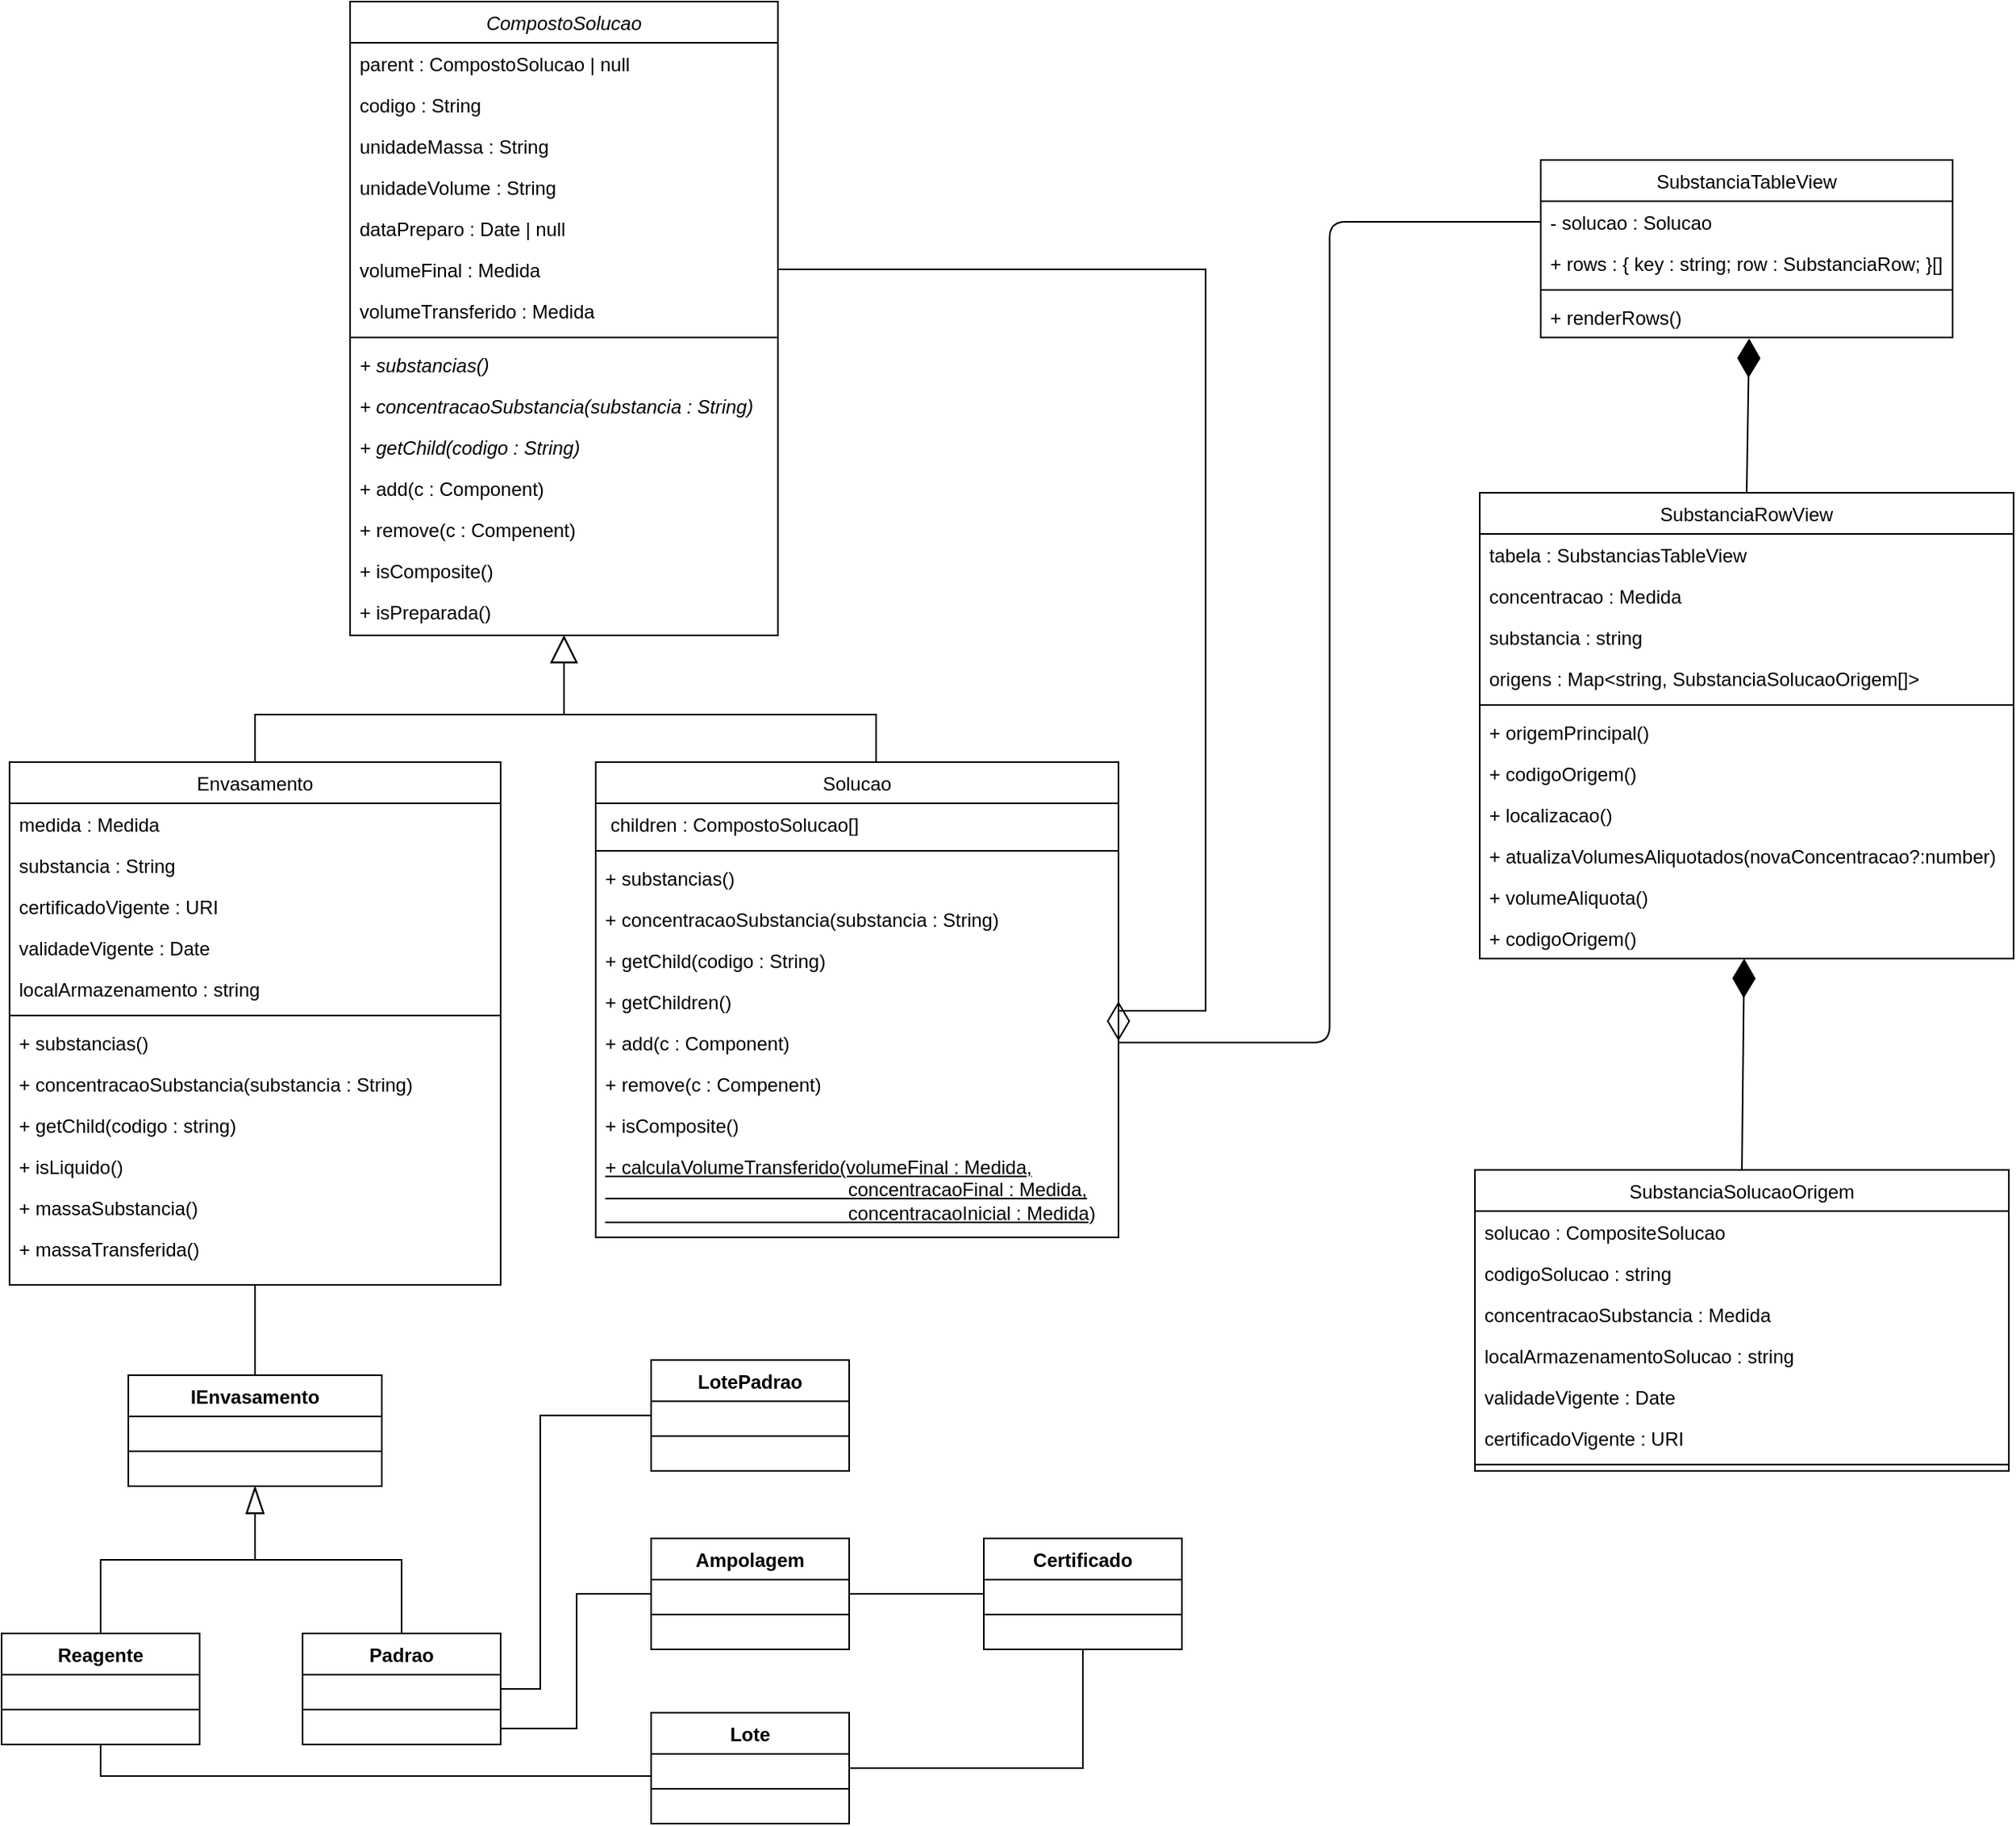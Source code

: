 <mxfile version="13.8.1" type="github">
  <diagram id="C5RBs43oDa-KdzZeNtuy" name="Page-1">
    <mxGraphModel dx="1695" dy="488" grid="1" gridSize="10" guides="1" tooltips="1" connect="1" arrows="1" fold="1" page="1" pageScale="1" pageWidth="827" pageHeight="1169" math="0" shadow="0">
      <root>
        <mxCell id="WIyWlLk6GJQsqaUBKTNV-0" />
        <mxCell id="WIyWlLk6GJQsqaUBKTNV-1" parent="WIyWlLk6GJQsqaUBKTNV-0" />
        <mxCell id="zkfFHV4jXpPFQw0GAbJ--12" value="" style="endArrow=block;endSize=15;endFill=0;shadow=0;strokeWidth=1;rounded=0;elbow=vertical;exitX=0.5;exitY=0;exitDx=0;exitDy=0;edgeStyle=orthogonalEdgeStyle;" parent="WIyWlLk6GJQsqaUBKTNV-1" source="zkfFHV4jXpPFQw0GAbJ--6" target="zkfFHV4jXpPFQw0GAbJ--0" edge="1">
          <mxGeometry width="160" relative="1" as="geometry">
            <mxPoint x="200" y="203" as="sourcePoint" />
            <mxPoint x="200" y="203" as="targetPoint" />
            <Array as="points">
              <mxPoint x="-228" y="490" />
              <mxPoint x="-228" y="460" />
              <mxPoint x="-425" y="460" />
            </Array>
          </mxGeometry>
        </mxCell>
        <mxCell id="zkfFHV4jXpPFQw0GAbJ--16" value="" style="endArrow=block;endSize=15;endFill=0;shadow=0;strokeWidth=1;rounded=0;edgeStyle=elbowEdgeStyle;elbow=vertical;entryX=0.5;entryY=1;entryDx=0;entryDy=0;exitX=0.5;exitY=0;exitDx=0;exitDy=0;" parent="WIyWlLk6GJQsqaUBKTNV-1" source="zkfFHV4jXpPFQw0GAbJ--13" target="zkfFHV4jXpPFQw0GAbJ--0" edge="1">
          <mxGeometry width="160" relative="1" as="geometry">
            <mxPoint x="210" y="373" as="sourcePoint" />
            <mxPoint x="310" y="271" as="targetPoint" />
            <Array as="points">
              <mxPoint x="-460" y="460" />
              <mxPoint x="-560" y="570" />
              <mxPoint x="-510" y="450" />
              <mxPoint x="-170" y="60" />
              <mxPoint x="-175" y="100" />
              <mxPoint x="-250" y="70" />
              <mxPoint x="-400" y="100" />
              <mxPoint x="-380" y="390" />
              <mxPoint x="-370" y="210" />
            </Array>
          </mxGeometry>
        </mxCell>
        <mxCell id="dKVEGYBqZScB1-h0YNm1-30" value="1" style="endArrow=none;html=1;endSize=12;startArrow=diamondThin;startSize=22;startFill=0;align=left;verticalAlign=bottom;entryX=1;entryY=0.5;entryDx=0;entryDy=0;exitX=1;exitY=0.5;exitDx=0;exitDy=0;noLabel=1;fontColor=none;endFill=0;edgeStyle=orthogonalEdgeStyle;rounded=0;" parent="WIyWlLk6GJQsqaUBKTNV-1" source="dKVEGYBqZScB1-h0YNm1-20" target="dKVEGYBqZScB1-h0YNm1-2" edge="1">
          <mxGeometry x="-1" y="3" relative="1" as="geometry">
            <mxPoint x="-380" y="600" as="sourcePoint" />
            <mxPoint x="-400" y="400" as="targetPoint" />
            <Array as="points">
              <mxPoint x="-20" y="647" />
              <mxPoint x="-20" y="179" />
            </Array>
          </mxGeometry>
        </mxCell>
        <mxCell id="zkfFHV4jXpPFQw0GAbJ--0" value="CompostoSolucao" style="swimlane;fontStyle=2;align=center;verticalAlign=top;childLayout=stackLayout;horizontal=1;startSize=26;horizontalStack=0;resizeParent=1;resizeLast=0;collapsible=1;marginBottom=0;rounded=0;shadow=0;strokeWidth=1;" parent="WIyWlLk6GJQsqaUBKTNV-1" vertex="1">
          <mxGeometry x="-560" y="10" width="270" height="400" as="geometry">
            <mxRectangle x="230" y="140" width="160" height="26" as="alternateBounds" />
          </mxGeometry>
        </mxCell>
        <mxCell id="zkfFHV4jXpPFQw0GAbJ--1" value="parent : CompostoSolucao | null" style="text;align=left;verticalAlign=top;spacingLeft=4;spacingRight=4;overflow=hidden;rotatable=0;points=[[0,0.5],[1,0.5]];portConstraint=eastwest;" parent="zkfFHV4jXpPFQw0GAbJ--0" vertex="1">
          <mxGeometry y="26" width="270" height="26" as="geometry" />
        </mxCell>
        <mxCell id="zkfFHV4jXpPFQw0GAbJ--2" value="codigo : String" style="text;align=left;verticalAlign=top;spacingLeft=4;spacingRight=4;overflow=hidden;rotatable=0;points=[[0,0.5],[1,0.5]];portConstraint=eastwest;rounded=0;shadow=0;html=0;" parent="zkfFHV4jXpPFQw0GAbJ--0" vertex="1">
          <mxGeometry y="52" width="270" height="26" as="geometry" />
        </mxCell>
        <mxCell id="zkfFHV4jXpPFQw0GAbJ--3" value="unidadeMassa : String" style="text;align=left;verticalAlign=top;spacingLeft=4;spacingRight=4;overflow=hidden;rotatable=0;points=[[0,0.5],[1,0.5]];portConstraint=eastwest;rounded=0;shadow=0;html=0;" parent="zkfFHV4jXpPFQw0GAbJ--0" vertex="1">
          <mxGeometry y="78" width="270" height="26" as="geometry" />
        </mxCell>
        <mxCell id="dKVEGYBqZScB1-h0YNm1-0" value="unidadeVolume : String" style="text;align=left;verticalAlign=top;spacingLeft=4;spacingRight=4;overflow=hidden;rotatable=0;points=[[0,0.5],[1,0.5]];portConstraint=eastwest;rounded=0;shadow=0;html=0;" parent="zkfFHV4jXpPFQw0GAbJ--0" vertex="1">
          <mxGeometry y="104" width="270" height="26" as="geometry" />
        </mxCell>
        <mxCell id="dKVEGYBqZScB1-h0YNm1-1" value="dataPreparo : Date | null" style="text;align=left;verticalAlign=top;spacingLeft=4;spacingRight=4;overflow=hidden;rotatable=0;points=[[0,0.5],[1,0.5]];portConstraint=eastwest;rounded=0;shadow=0;html=0;" parent="zkfFHV4jXpPFQw0GAbJ--0" vertex="1">
          <mxGeometry y="130" width="270" height="26" as="geometry" />
        </mxCell>
        <mxCell id="dKVEGYBqZScB1-h0YNm1-2" value="volumeFinal : Medida&#xa;" style="text;align=left;verticalAlign=top;spacingLeft=4;spacingRight=4;overflow=hidden;rotatable=0;points=[[0,0.5],[1,0.5]];portConstraint=eastwest;rounded=0;shadow=0;html=0;" parent="zkfFHV4jXpPFQw0GAbJ--0" vertex="1">
          <mxGeometry y="156" width="270" height="26" as="geometry" />
        </mxCell>
        <mxCell id="dKVEGYBqZScB1-h0YNm1-3" value="volumeTransferido : Medida" style="text;align=left;verticalAlign=top;spacingLeft=4;spacingRight=4;overflow=hidden;rotatable=0;points=[[0,0.5],[1,0.5]];portConstraint=eastwest;rounded=0;shadow=0;html=0;" parent="zkfFHV4jXpPFQw0GAbJ--0" vertex="1">
          <mxGeometry y="182" width="270" height="26" as="geometry" />
        </mxCell>
        <mxCell id="zkfFHV4jXpPFQw0GAbJ--4" value="" style="line;html=1;strokeWidth=1;align=left;verticalAlign=middle;spacingTop=-1;spacingLeft=3;spacingRight=3;rotatable=0;labelPosition=right;points=[];portConstraint=eastwest;" parent="zkfFHV4jXpPFQw0GAbJ--0" vertex="1">
          <mxGeometry y="208" width="270" height="8" as="geometry" />
        </mxCell>
        <mxCell id="dKVEGYBqZScB1-h0YNm1-5" value="+ substancias()" style="text;align=left;verticalAlign=top;spacingLeft=4;spacingRight=4;overflow=hidden;rotatable=0;points=[[0,0.5],[1,0.5]];portConstraint=eastwest;rounded=0;shadow=0;html=0;fontStyle=2" parent="zkfFHV4jXpPFQw0GAbJ--0" vertex="1">
          <mxGeometry y="216" width="270" height="26" as="geometry" />
        </mxCell>
        <mxCell id="dKVEGYBqZScB1-h0YNm1-6" value="+ concentracaoSubstancia(substancia : String)&#xa;" style="text;align=left;verticalAlign=top;spacingLeft=4;spacingRight=4;overflow=hidden;rotatable=0;points=[[0,0.5],[1,0.5]];portConstraint=eastwest;rounded=0;shadow=0;html=0;fontStyle=2" parent="zkfFHV4jXpPFQw0GAbJ--0" vertex="1">
          <mxGeometry y="242" width="270" height="26" as="geometry" />
        </mxCell>
        <mxCell id="dKVEGYBqZScB1-h0YNm1-7" value="+ getChild(codigo : String)&#xa;" style="text;align=left;verticalAlign=top;spacingLeft=4;spacingRight=4;overflow=hidden;rotatable=0;points=[[0,0.5],[1,0.5]];portConstraint=eastwest;rounded=0;shadow=0;html=0;fontStyle=2" parent="zkfFHV4jXpPFQw0GAbJ--0" vertex="1">
          <mxGeometry y="268" width="270" height="26" as="geometry" />
        </mxCell>
        <mxCell id="dKVEGYBqZScB1-h0YNm1-8" value="+ add(c : Component)&#xa;" style="text;align=left;verticalAlign=top;spacingLeft=4;spacingRight=4;overflow=hidden;rotatable=0;points=[[0,0.5],[1,0.5]];portConstraint=eastwest;rounded=0;shadow=0;html=0;" parent="zkfFHV4jXpPFQw0GAbJ--0" vertex="1">
          <mxGeometry y="294" width="270" height="26" as="geometry" />
        </mxCell>
        <mxCell id="dKVEGYBqZScB1-h0YNm1-9" value="+ remove(c : Compenent)" style="text;align=left;verticalAlign=top;spacingLeft=4;spacingRight=4;overflow=hidden;rotatable=0;points=[[0,0.5],[1,0.5]];portConstraint=eastwest;rounded=0;shadow=0;html=0;" parent="zkfFHV4jXpPFQw0GAbJ--0" vertex="1">
          <mxGeometry y="320" width="270" height="26" as="geometry" />
        </mxCell>
        <mxCell id="dKVEGYBqZScB1-h0YNm1-10" value="+ isComposite()" style="text;align=left;verticalAlign=top;spacingLeft=4;spacingRight=4;overflow=hidden;rotatable=0;points=[[0,0.5],[1,0.5]];portConstraint=eastwest;rounded=0;shadow=0;html=0;" parent="zkfFHV4jXpPFQw0GAbJ--0" vertex="1">
          <mxGeometry y="346" width="270" height="26" as="geometry" />
        </mxCell>
        <mxCell id="dKVEGYBqZScB1-h0YNm1-11" value="+ isPreparada()" style="text;align=left;verticalAlign=top;spacingLeft=4;spacingRight=4;overflow=hidden;rotatable=0;points=[[0,0.5],[1,0.5]];portConstraint=eastwest;rounded=0;shadow=0;html=0;" parent="zkfFHV4jXpPFQw0GAbJ--0" vertex="1">
          <mxGeometry y="372" width="270" height="26" as="geometry" />
        </mxCell>
        <mxCell id="dKVEGYBqZScB1-h0YNm1-38" value="" style="endArrow=none;html=1;fontColor=none;entryX=0;entryY=0.5;entryDx=0;entryDy=0;exitX=1;exitY=0.5;exitDx=0;exitDy=0;edgeStyle=orthogonalEdgeStyle;" parent="WIyWlLk6GJQsqaUBKTNV-1" source="dKVEGYBqZScB1-h0YNm1-21" target="dKVEGYBqZScB1-h0YNm1-35" edge="1">
          <mxGeometry width="50" height="50" relative="1" as="geometry">
            <mxPoint x="180" y="310" as="sourcePoint" />
            <mxPoint x="-50" y="120" as="targetPoint" />
          </mxGeometry>
        </mxCell>
        <mxCell id="dKVEGYBqZScB1-h0YNm1-45" value="1" style="endArrow=none;html=1;endSize=12;startArrow=diamondThin;startSize=22;startFill=1;align=left;verticalAlign=bottom;exitX=0.506;exitY=1.022;exitDx=0;exitDy=0;entryX=0.5;entryY=0;entryDx=0;entryDy=0;exitPerimeter=0;rounded=0;noLabel=1;fontColor=none;endFill=0;" parent="WIyWlLk6GJQsqaUBKTNV-1" source="dKVEGYBqZScB1-h0YNm1-39" target="dKVEGYBqZScB1-h0YNm1-40" edge="1">
          <mxGeometry x="-1" y="3" relative="1" as="geometry">
            <mxPoint x="-90" y="380" as="sourcePoint" />
            <mxPoint x="70" y="380" as="targetPoint" />
          </mxGeometry>
        </mxCell>
        <mxCell id="dKVEGYBqZScB1-h0YNm1-34" value="SubstanciaTableView" style="swimlane;fontStyle=0;align=center;verticalAlign=top;childLayout=stackLayout;horizontal=1;startSize=26;horizontalStack=0;resizeParent=1;resizeParentMax=0;resizeLast=0;collapsible=1;marginBottom=0;glass=0;fontColor=none;perimeterSpacing=0;labelBorderColor=none;" parent="WIyWlLk6GJQsqaUBKTNV-1" vertex="1">
          <mxGeometry x="191.5" y="110" width="260" height="112" as="geometry" />
        </mxCell>
        <mxCell id="dKVEGYBqZScB1-h0YNm1-35" value="- solucao : Solucao" style="text;strokeColor=none;fillColor=none;align=left;verticalAlign=top;spacingLeft=4;spacingRight=4;overflow=hidden;rotatable=0;points=[[0,0.5],[1,0.5]];portConstraint=eastwest;" parent="dKVEGYBqZScB1-h0YNm1-34" vertex="1">
          <mxGeometry y="26" width="260" height="26" as="geometry" />
        </mxCell>
        <mxCell id="dKVEGYBqZScB1-h0YNm1-37" value="+ rows : { key : string; row : SubstanciaRow; }[]" style="text;strokeColor=none;fillColor=none;align=left;verticalAlign=top;spacingLeft=4;spacingRight=4;overflow=hidden;rotatable=0;points=[[0,0.5],[1,0.5]];portConstraint=eastwest;" parent="dKVEGYBqZScB1-h0YNm1-34" vertex="1">
          <mxGeometry y="52" width="260" height="26" as="geometry" />
        </mxCell>
        <mxCell id="dKVEGYBqZScB1-h0YNm1-36" value="" style="line;strokeWidth=1;fillColor=none;align=left;verticalAlign=middle;spacingTop=-1;spacingLeft=3;spacingRight=3;rotatable=0;labelPosition=right;points=[];portConstraint=eastwest;" parent="dKVEGYBqZScB1-h0YNm1-34" vertex="1">
          <mxGeometry y="78" width="260" height="8" as="geometry" />
        </mxCell>
        <mxCell id="dKVEGYBqZScB1-h0YNm1-39" value="+ renderRows()" style="text;strokeColor=none;fillColor=none;align=left;verticalAlign=top;spacingLeft=4;spacingRight=4;overflow=hidden;rotatable=0;points=[[0,0.5],[1,0.5]];portConstraint=eastwest;" parent="dKVEGYBqZScB1-h0YNm1-34" vertex="1">
          <mxGeometry y="86" width="260" height="26" as="geometry" />
        </mxCell>
        <mxCell id="dKVEGYBqZScB1-h0YNm1-40" value="SubstanciaRowView" style="swimlane;fontStyle=0;align=center;verticalAlign=top;childLayout=stackLayout;horizontal=1;startSize=26;horizontalStack=0;resizeParent=1;resizeParentMax=0;resizeLast=0;collapsible=1;marginBottom=0;glass=0;fontColor=none;perimeterSpacing=0;labelBorderColor=none;" parent="WIyWlLk6GJQsqaUBKTNV-1" vertex="1">
          <mxGeometry x="153" y="320" width="337" height="294" as="geometry" />
        </mxCell>
        <mxCell id="dKVEGYBqZScB1-h0YNm1-41" value="tabela : SubstanciasTableView" style="text;strokeColor=none;fillColor=none;align=left;verticalAlign=top;spacingLeft=4;spacingRight=4;overflow=hidden;rotatable=0;points=[[0,0.5],[1,0.5]];portConstraint=eastwest;" parent="dKVEGYBqZScB1-h0YNm1-40" vertex="1">
          <mxGeometry y="26" width="337" height="26" as="geometry" />
        </mxCell>
        <mxCell id="dKVEGYBqZScB1-h0YNm1-42" value="concentracao : Medida&#xa;" style="text;strokeColor=none;fillColor=none;align=left;verticalAlign=top;spacingLeft=4;spacingRight=4;overflow=hidden;rotatable=0;points=[[0,0.5],[1,0.5]];portConstraint=eastwest;" parent="dKVEGYBqZScB1-h0YNm1-40" vertex="1">
          <mxGeometry y="52" width="337" height="26" as="geometry" />
        </mxCell>
        <mxCell id="dKVEGYBqZScB1-h0YNm1-46" value="substancia : string" style="text;strokeColor=none;fillColor=none;align=left;verticalAlign=top;spacingLeft=4;spacingRight=4;overflow=hidden;rotatable=0;points=[[0,0.5],[1,0.5]];portConstraint=eastwest;" parent="dKVEGYBqZScB1-h0YNm1-40" vertex="1">
          <mxGeometry y="78" width="337" height="26" as="geometry" />
        </mxCell>
        <mxCell id="dKVEGYBqZScB1-h0YNm1-47" value="origens : Map&lt;string, SubstanciaSolucaoOrigem[]&gt;" style="text;strokeColor=none;fillColor=none;align=left;verticalAlign=top;spacingLeft=4;spacingRight=4;overflow=hidden;rotatable=0;points=[[0,0.5],[1,0.5]];portConstraint=eastwest;" parent="dKVEGYBqZScB1-h0YNm1-40" vertex="1">
          <mxGeometry y="104" width="337" height="26" as="geometry" />
        </mxCell>
        <mxCell id="dKVEGYBqZScB1-h0YNm1-43" value="" style="line;strokeWidth=1;fillColor=none;align=left;verticalAlign=middle;spacingTop=-1;spacingLeft=3;spacingRight=3;rotatable=0;labelPosition=right;points=[];portConstraint=eastwest;" parent="dKVEGYBqZScB1-h0YNm1-40" vertex="1">
          <mxGeometry y="130" width="337" height="8" as="geometry" />
        </mxCell>
        <mxCell id="dKVEGYBqZScB1-h0YNm1-44" value="+ origemPrincipal()" style="text;strokeColor=none;fillColor=none;align=left;verticalAlign=top;spacingLeft=4;spacingRight=4;overflow=hidden;rotatable=0;points=[[0,0.5],[1,0.5]];portConstraint=eastwest;" parent="dKVEGYBqZScB1-h0YNm1-40" vertex="1">
          <mxGeometry y="138" width="337" height="26" as="geometry" />
        </mxCell>
        <mxCell id="dKVEGYBqZScB1-h0YNm1-48" value="+ codigoOrigem()" style="text;strokeColor=none;fillColor=none;align=left;verticalAlign=top;spacingLeft=4;spacingRight=4;overflow=hidden;rotatable=0;points=[[0,0.5],[1,0.5]];portConstraint=eastwest;" parent="dKVEGYBqZScB1-h0YNm1-40" vertex="1">
          <mxGeometry y="164" width="337" height="26" as="geometry" />
        </mxCell>
        <mxCell id="dKVEGYBqZScB1-h0YNm1-49" value="+ localizacao()" style="text;strokeColor=none;fillColor=none;align=left;verticalAlign=top;spacingLeft=4;spacingRight=4;overflow=hidden;rotatable=0;points=[[0,0.5],[1,0.5]];portConstraint=eastwest;" parent="dKVEGYBqZScB1-h0YNm1-40" vertex="1">
          <mxGeometry y="190" width="337" height="26" as="geometry" />
        </mxCell>
        <mxCell id="dKVEGYBqZScB1-h0YNm1-50" value="+ atualizaVolumesAliquotados(novaConcentracao?:number)" style="text;strokeColor=none;fillColor=none;align=left;verticalAlign=top;spacingLeft=4;spacingRight=4;overflow=hidden;rotatable=0;points=[[0,0.5],[1,0.5]];portConstraint=eastwest;" parent="dKVEGYBqZScB1-h0YNm1-40" vertex="1">
          <mxGeometry y="216" width="337" height="26" as="geometry" />
        </mxCell>
        <mxCell id="dKVEGYBqZScB1-h0YNm1-51" value="+ volumeAliquota()" style="text;strokeColor=none;fillColor=none;align=left;verticalAlign=top;spacingLeft=4;spacingRight=4;overflow=hidden;rotatable=0;points=[[0,0.5],[1,0.5]];portConstraint=eastwest;" parent="dKVEGYBqZScB1-h0YNm1-40" vertex="1">
          <mxGeometry y="242" width="337" height="26" as="geometry" />
        </mxCell>
        <mxCell id="dKVEGYBqZScB1-h0YNm1-52" value="+ codigoOrigem()" style="text;strokeColor=none;fillColor=none;align=left;verticalAlign=top;spacingLeft=4;spacingRight=4;overflow=hidden;rotatable=0;points=[[0,0.5],[1,0.5]];portConstraint=eastwest;" parent="dKVEGYBqZScB1-h0YNm1-40" vertex="1">
          <mxGeometry y="268" width="337" height="26" as="geometry" />
        </mxCell>
        <mxCell id="dKVEGYBqZScB1-h0YNm1-53" value="1" style="endArrow=none;html=1;endSize=12;startArrow=diamondThin;startSize=22;startFill=1;align=left;verticalAlign=bottom;entryX=0.5;entryY=0;entryDx=0;entryDy=0;rounded=0;noLabel=1;fontColor=none;endFill=0;" parent="WIyWlLk6GJQsqaUBKTNV-1" source="dKVEGYBqZScB1-h0YNm1-40" target="dKVEGYBqZScB1-h0YNm1-54" edge="1">
          <mxGeometry x="-1" y="3" relative="1" as="geometry">
            <mxPoint x="319" y="640" as="sourcePoint" />
            <mxPoint x="67" y="807.43" as="targetPoint" />
          </mxGeometry>
        </mxCell>
        <mxCell id="dKVEGYBqZScB1-h0YNm1-54" value="SubstanciaSolucaoOrigem" style="swimlane;fontStyle=0;align=center;verticalAlign=top;childLayout=stackLayout;horizontal=1;startSize=26;horizontalStack=0;resizeParent=1;resizeParentMax=0;resizeLast=0;collapsible=1;marginBottom=0;glass=0;fontColor=none;perimeterSpacing=0;labelBorderColor=none;" parent="WIyWlLk6GJQsqaUBKTNV-1" vertex="1">
          <mxGeometry x="150" y="747.43" width="337" height="190" as="geometry" />
        </mxCell>
        <mxCell id="dKVEGYBqZScB1-h0YNm1-55" value="solucao : CompositeSolucao" style="text;strokeColor=none;fillColor=none;align=left;verticalAlign=top;spacingLeft=4;spacingRight=4;overflow=hidden;rotatable=0;points=[[0,0.5],[1,0.5]];portConstraint=eastwest;" parent="dKVEGYBqZScB1-h0YNm1-54" vertex="1">
          <mxGeometry y="26" width="337" height="26" as="geometry" />
        </mxCell>
        <mxCell id="dKVEGYBqZScB1-h0YNm1-56" value="codigoSolucao : string" style="text;strokeColor=none;fillColor=none;align=left;verticalAlign=top;spacingLeft=4;spacingRight=4;overflow=hidden;rotatable=0;points=[[0,0.5],[1,0.5]];portConstraint=eastwest;" parent="dKVEGYBqZScB1-h0YNm1-54" vertex="1">
          <mxGeometry y="52" width="337" height="26" as="geometry" />
        </mxCell>
        <mxCell id="dKVEGYBqZScB1-h0YNm1-57" value="concentracaoSubstancia : Medida" style="text;strokeColor=none;fillColor=none;align=left;verticalAlign=top;spacingLeft=4;spacingRight=4;overflow=hidden;rotatable=0;points=[[0,0.5],[1,0.5]];portConstraint=eastwest;" parent="dKVEGYBqZScB1-h0YNm1-54" vertex="1">
          <mxGeometry y="78" width="337" height="26" as="geometry" />
        </mxCell>
        <mxCell id="dKVEGYBqZScB1-h0YNm1-58" value="localArmazenamentoSolucao : string" style="text;strokeColor=none;fillColor=none;align=left;verticalAlign=top;spacingLeft=4;spacingRight=4;overflow=hidden;rotatable=0;points=[[0,0.5],[1,0.5]];portConstraint=eastwest;" parent="dKVEGYBqZScB1-h0YNm1-54" vertex="1">
          <mxGeometry y="104" width="337" height="26" as="geometry" />
        </mxCell>
        <mxCell id="3FNIZhHQCetzftCJr31p-0" value="validadeVigente : Date" style="text;strokeColor=none;fillColor=none;align=left;verticalAlign=top;spacingLeft=4;spacingRight=4;overflow=hidden;rotatable=0;points=[[0,0.5],[1,0.5]];portConstraint=eastwest;" vertex="1" parent="dKVEGYBqZScB1-h0YNm1-54">
          <mxGeometry y="130" width="337" height="26" as="geometry" />
        </mxCell>
        <mxCell id="3FNIZhHQCetzftCJr31p-1" value="certificadoVigente : URI" style="text;strokeColor=none;fillColor=none;align=left;verticalAlign=top;spacingLeft=4;spacingRight=4;overflow=hidden;rotatable=0;points=[[0,0.5],[1,0.5]];portConstraint=eastwest;" vertex="1" parent="dKVEGYBqZScB1-h0YNm1-54">
          <mxGeometry y="156" width="337" height="26" as="geometry" />
        </mxCell>
        <mxCell id="dKVEGYBqZScB1-h0YNm1-59" value="" style="line;strokeWidth=1;fillColor=none;align=left;verticalAlign=middle;spacingTop=-1;spacingLeft=3;spacingRight=3;rotatable=0;labelPosition=right;points=[];portConstraint=eastwest;" parent="dKVEGYBqZScB1-h0YNm1-54" vertex="1">
          <mxGeometry y="182" width="337" height="8" as="geometry" />
        </mxCell>
        <mxCell id="zkfFHV4jXpPFQw0GAbJ--6" value="Solucao" style="swimlane;fontStyle=0;align=center;verticalAlign=top;childLayout=stackLayout;horizontal=1;startSize=26;horizontalStack=0;resizeParent=1;resizeLast=0;collapsible=1;marginBottom=0;rounded=0;shadow=0;strokeWidth=1;" parent="WIyWlLk6GJQsqaUBKTNV-1" vertex="1">
          <mxGeometry x="-405" y="490" width="330" height="300" as="geometry">
            <mxRectangle x="130" y="380" width="160" height="26" as="alternateBounds" />
          </mxGeometry>
        </mxCell>
        <mxCell id="zkfFHV4jXpPFQw0GAbJ--7" value=" children : CompostoSolucao[]" style="text;align=left;verticalAlign=top;spacingLeft=4;spacingRight=4;overflow=hidden;rotatable=0;points=[[0,0.5],[1,0.5]];portConstraint=eastwest;" parent="zkfFHV4jXpPFQw0GAbJ--6" vertex="1">
          <mxGeometry y="26" width="330" height="26" as="geometry" />
        </mxCell>
        <mxCell id="zkfFHV4jXpPFQw0GAbJ--9" value="" style="line;html=1;strokeWidth=1;align=left;verticalAlign=middle;spacingTop=-1;spacingLeft=3;spacingRight=3;rotatable=0;labelPosition=right;points=[];portConstraint=eastwest;" parent="zkfFHV4jXpPFQw0GAbJ--6" vertex="1">
          <mxGeometry y="52" width="330" height="8" as="geometry" />
        </mxCell>
        <mxCell id="zkfFHV4jXpPFQw0GAbJ--8" value="+ substancias()" style="text;align=left;verticalAlign=top;spacingLeft=4;spacingRight=4;overflow=hidden;rotatable=0;points=[[0,0.5],[1,0.5]];portConstraint=eastwest;rounded=0;shadow=0;html=0;" parent="zkfFHV4jXpPFQw0GAbJ--6" vertex="1">
          <mxGeometry y="60" width="330" height="26" as="geometry" />
        </mxCell>
        <mxCell id="zkfFHV4jXpPFQw0GAbJ--10" value="+ concentracaoSubstancia(substancia : String)" style="text;align=left;verticalAlign=top;spacingLeft=4;spacingRight=4;overflow=hidden;rotatable=0;points=[[0,0.5],[1,0.5]];portConstraint=eastwest;fontStyle=0" parent="zkfFHV4jXpPFQw0GAbJ--6" vertex="1">
          <mxGeometry y="86" width="330" height="26" as="geometry" />
        </mxCell>
        <mxCell id="zkfFHV4jXpPFQw0GAbJ--11" value="+ getChild(codigo : String)" style="text;align=left;verticalAlign=top;spacingLeft=4;spacingRight=4;overflow=hidden;rotatable=0;points=[[0,0.5],[1,0.5]];portConstraint=eastwest;" parent="zkfFHV4jXpPFQw0GAbJ--6" vertex="1">
          <mxGeometry y="112" width="330" height="26" as="geometry" />
        </mxCell>
        <mxCell id="dKVEGYBqZScB1-h0YNm1-20" value="+ getChildren()" style="text;align=left;verticalAlign=top;spacingLeft=4;spacingRight=4;overflow=hidden;rotatable=0;points=[[0,0.5],[1,0.5]];portConstraint=eastwest;" parent="zkfFHV4jXpPFQw0GAbJ--6" vertex="1">
          <mxGeometry y="138" width="330" height="26" as="geometry" />
        </mxCell>
        <mxCell id="dKVEGYBqZScB1-h0YNm1-21" value="+ add(c : Component)&#xa;" style="text;align=left;verticalAlign=top;spacingLeft=4;spacingRight=4;overflow=hidden;rotatable=0;points=[[0,0.5],[1,0.5]];portConstraint=eastwest;rounded=0;shadow=0;html=0;" parent="zkfFHV4jXpPFQw0GAbJ--6" vertex="1">
          <mxGeometry y="164" width="330" height="26" as="geometry" />
        </mxCell>
        <mxCell id="dKVEGYBqZScB1-h0YNm1-22" value="+ remove(c : Compenent)" style="text;align=left;verticalAlign=top;spacingLeft=4;spacingRight=4;overflow=hidden;rotatable=0;points=[[0,0.5],[1,0.5]];portConstraint=eastwest;fontStyle=0" parent="zkfFHV4jXpPFQw0GAbJ--6" vertex="1">
          <mxGeometry y="190" width="330" height="26" as="geometry" />
        </mxCell>
        <mxCell id="dKVEGYBqZScB1-h0YNm1-23" value="+ isComposite()&#xa;" style="text;align=left;verticalAlign=top;spacingLeft=4;spacingRight=4;overflow=hidden;rotatable=0;points=[[0,0.5],[1,0.5]];portConstraint=eastwest;" parent="zkfFHV4jXpPFQw0GAbJ--6" vertex="1">
          <mxGeometry y="216" width="330" height="26" as="geometry" />
        </mxCell>
        <mxCell id="dKVEGYBqZScB1-h0YNm1-24" value="+ calculaVolumeTransferido(volumeFinal : Medida,&#xa;                                              concentracaoFinal : Medida,&#xa;                                              concentracaoInicial : Medida)" style="text;align=left;verticalAlign=top;spacingLeft=4;spacingRight=4;overflow=hidden;rotatable=0;points=[[0,0.5],[1,0.5]];portConstraint=eastwest;glass=1;whiteSpace=wrap;fontStyle=4" parent="zkfFHV4jXpPFQw0GAbJ--6" vertex="1">
          <mxGeometry y="242" width="330" height="48" as="geometry" />
        </mxCell>
        <mxCell id="zkfFHV4jXpPFQw0GAbJ--13" value="Envasamento" style="swimlane;fontStyle=0;align=center;verticalAlign=top;childLayout=stackLayout;horizontal=1;startSize=26;horizontalStack=0;resizeParent=1;resizeLast=0;collapsible=1;marginBottom=0;rounded=0;shadow=0;strokeWidth=1;" parent="WIyWlLk6GJQsqaUBKTNV-1" vertex="1">
          <mxGeometry x="-775" y="490" width="310" height="330" as="geometry">
            <mxRectangle x="340" y="380" width="170" height="26" as="alternateBounds" />
          </mxGeometry>
        </mxCell>
        <mxCell id="dKVEGYBqZScB1-h0YNm1-13" value="medida : Medida" style="text;align=left;verticalAlign=top;spacingLeft=4;spacingRight=4;overflow=hidden;rotatable=0;points=[[0,0.5],[1,0.5]];portConstraint=eastwest;" parent="zkfFHV4jXpPFQw0GAbJ--13" vertex="1">
          <mxGeometry y="26" width="310" height="26" as="geometry" />
        </mxCell>
        <mxCell id="zkfFHV4jXpPFQw0GAbJ--14" value="substancia : String" style="text;align=left;verticalAlign=top;spacingLeft=4;spacingRight=4;overflow=hidden;rotatable=0;points=[[0,0.5],[1,0.5]];portConstraint=eastwest;" parent="zkfFHV4jXpPFQw0GAbJ--13" vertex="1">
          <mxGeometry y="52" width="310" height="26" as="geometry" />
        </mxCell>
        <mxCell id="3FNIZhHQCetzftCJr31p-5" value="certificadoVigente : URI" style="text;strokeColor=none;fillColor=none;align=left;verticalAlign=top;spacingLeft=4;spacingRight=4;overflow=hidden;rotatable=0;points=[[0,0.5],[1,0.5]];portConstraint=eastwest;" vertex="1" parent="zkfFHV4jXpPFQw0GAbJ--13">
          <mxGeometry y="78" width="310" height="26" as="geometry" />
        </mxCell>
        <mxCell id="3FNIZhHQCetzftCJr31p-6" value="validadeVigente : Date" style="text;strokeColor=none;fillColor=none;align=left;verticalAlign=top;spacingLeft=4;spacingRight=4;overflow=hidden;rotatable=0;points=[[0,0.5],[1,0.5]];portConstraint=eastwest;" vertex="1" parent="zkfFHV4jXpPFQw0GAbJ--13">
          <mxGeometry y="104" width="310" height="26" as="geometry" />
        </mxCell>
        <mxCell id="3FNIZhHQCetzftCJr31p-7" value="localArmazenamento : string" style="text;strokeColor=none;fillColor=none;align=left;verticalAlign=top;spacingLeft=4;spacingRight=4;overflow=hidden;rotatable=0;points=[[0,0.5],[1,0.5]];portConstraint=eastwest;" vertex="1" parent="zkfFHV4jXpPFQw0GAbJ--13">
          <mxGeometry y="130" width="310" height="26" as="geometry" />
        </mxCell>
        <mxCell id="zkfFHV4jXpPFQw0GAbJ--15" value="" style="line;html=1;strokeWidth=1;align=left;verticalAlign=middle;spacingTop=-1;spacingLeft=3;spacingRight=3;rotatable=0;labelPosition=right;points=[];portConstraint=eastwest;" parent="zkfFHV4jXpPFQw0GAbJ--13" vertex="1">
          <mxGeometry y="156" width="310" height="8" as="geometry" />
        </mxCell>
        <mxCell id="dKVEGYBqZScB1-h0YNm1-14" value="+ substancias()" style="text;align=left;verticalAlign=top;spacingLeft=4;spacingRight=4;overflow=hidden;rotatable=0;points=[[0,0.5],[1,0.5]];portConstraint=eastwest;" parent="zkfFHV4jXpPFQw0GAbJ--13" vertex="1">
          <mxGeometry y="164" width="310" height="26" as="geometry" />
        </mxCell>
        <mxCell id="dKVEGYBqZScB1-h0YNm1-15" value="+ concentracaoSubstancia(substancia : String)" style="text;align=left;verticalAlign=top;spacingLeft=4;spacingRight=4;overflow=hidden;rotatable=0;points=[[0,0.5],[1,0.5]];portConstraint=eastwest;" parent="zkfFHV4jXpPFQw0GAbJ--13" vertex="1">
          <mxGeometry y="190" width="310" height="26" as="geometry" />
        </mxCell>
        <mxCell id="dKVEGYBqZScB1-h0YNm1-16" value="+ getChild(codigo : string)" style="text;align=left;verticalAlign=top;spacingLeft=4;spacingRight=4;overflow=hidden;rotatable=0;points=[[0,0.5],[1,0.5]];portConstraint=eastwest;" parent="zkfFHV4jXpPFQw0GAbJ--13" vertex="1">
          <mxGeometry y="216" width="310" height="26" as="geometry" />
        </mxCell>
        <mxCell id="dKVEGYBqZScB1-h0YNm1-17" value="+ isLiquido()" style="text;align=left;verticalAlign=top;spacingLeft=4;spacingRight=4;overflow=hidden;rotatable=0;points=[[0,0.5],[1,0.5]];portConstraint=eastwest;" parent="zkfFHV4jXpPFQw0GAbJ--13" vertex="1">
          <mxGeometry y="242" width="310" height="26" as="geometry" />
        </mxCell>
        <mxCell id="dKVEGYBqZScB1-h0YNm1-18" value="+ massaSubstancia()" style="text;align=left;verticalAlign=top;spacingLeft=4;spacingRight=4;overflow=hidden;rotatable=0;points=[[0,0.5],[1,0.5]];portConstraint=eastwest;" parent="zkfFHV4jXpPFQw0GAbJ--13" vertex="1">
          <mxGeometry y="268" width="310" height="26" as="geometry" />
        </mxCell>
        <mxCell id="dKVEGYBqZScB1-h0YNm1-31" value="+ massaTransferida()" style="text;align=left;verticalAlign=top;spacingLeft=4;spacingRight=4;overflow=hidden;rotatable=0;points=[[0,0.5],[1,0.5]];portConstraint=eastwest;" parent="zkfFHV4jXpPFQw0GAbJ--13" vertex="1">
          <mxGeometry y="294" width="310" height="26" as="geometry" />
        </mxCell>
        <mxCell id="3FNIZhHQCetzftCJr31p-18" value="" style="endArrow=blockThin;html=1;exitX=0.5;exitY=0;exitDx=0;exitDy=0;edgeStyle=orthogonalEdgeStyle;rounded=0;endFill=0;endSize=15;" edge="1" parent="WIyWlLk6GJQsqaUBKTNV-1" source="3FNIZhHQCetzftCJr31p-12" target="3FNIZhHQCetzftCJr31p-20">
          <mxGeometry width="50" height="50" relative="1" as="geometry">
            <mxPoint x="-450" y="810" as="sourcePoint" />
            <mxPoint x="-400" y="760" as="targetPoint" />
          </mxGeometry>
        </mxCell>
        <mxCell id="3FNIZhHQCetzftCJr31p-19" value="" style="endArrow=blockThin;html=1;rounded=0;edgeStyle=orthogonalEdgeStyle;endFill=0;endSize=15;" edge="1" parent="WIyWlLk6GJQsqaUBKTNV-1" source="3FNIZhHQCetzftCJr31p-38" target="3FNIZhHQCetzftCJr31p-20">
          <mxGeometry width="50" height="50" relative="1" as="geometry">
            <mxPoint x="-525" y="1040" as="sourcePoint" />
            <mxPoint x="-610" y="830" as="targetPoint" />
          </mxGeometry>
        </mxCell>
        <mxCell id="3FNIZhHQCetzftCJr31p-20" value="IEnvasamento" style="swimlane;fontStyle=1;align=center;verticalAlign=top;childLayout=stackLayout;horizontal=1;startSize=26;horizontalStack=0;resizeParent=1;resizeParentMax=0;resizeLast=0;collapsible=1;marginBottom=0;" vertex="1" parent="WIyWlLk6GJQsqaUBKTNV-1">
          <mxGeometry x="-700" y="877" width="160" height="70" as="geometry" />
        </mxCell>
        <mxCell id="3FNIZhHQCetzftCJr31p-22" value="" style="line;strokeWidth=1;fillColor=none;align=left;verticalAlign=middle;spacingTop=-1;spacingLeft=3;spacingRight=3;rotatable=0;labelPosition=right;points=[];portConstraint=eastwest;" vertex="1" parent="3FNIZhHQCetzftCJr31p-20">
          <mxGeometry y="26" width="160" height="44" as="geometry" />
        </mxCell>
        <mxCell id="3FNIZhHQCetzftCJr31p-24" value="" style="endArrow=none;html=1;entryX=0.5;entryY=1;entryDx=0;entryDy=0;exitX=0.5;exitY=0;exitDx=0;exitDy=0;" edge="1" parent="WIyWlLk6GJQsqaUBKTNV-1" source="3FNIZhHQCetzftCJr31p-20" target="zkfFHV4jXpPFQw0GAbJ--13">
          <mxGeometry width="50" height="50" relative="1" as="geometry">
            <mxPoint x="-450" y="910" as="sourcePoint" />
            <mxPoint x="-400" y="860" as="targetPoint" />
          </mxGeometry>
        </mxCell>
        <mxCell id="3FNIZhHQCetzftCJr31p-12" value="Reagente" style="swimlane;fontStyle=1;align=center;verticalAlign=top;childLayout=stackLayout;horizontal=1;startSize=26;horizontalStack=0;resizeParent=1;resizeParentMax=0;resizeLast=0;collapsible=1;marginBottom=0;" vertex="1" parent="WIyWlLk6GJQsqaUBKTNV-1">
          <mxGeometry x="-780" y="1040" width="125" height="70" as="geometry" />
        </mxCell>
        <mxCell id="3FNIZhHQCetzftCJr31p-14" value="" style="line;strokeWidth=1;fillColor=none;align=left;verticalAlign=middle;spacingTop=-1;spacingLeft=3;spacingRight=3;rotatable=0;labelPosition=right;points=[];portConstraint=eastwest;" vertex="1" parent="3FNIZhHQCetzftCJr31p-12">
          <mxGeometry y="26" width="125" height="44" as="geometry" />
        </mxCell>
        <mxCell id="3FNIZhHQCetzftCJr31p-32" value="Certificado" style="swimlane;fontStyle=1;align=center;verticalAlign=top;childLayout=stackLayout;horizontal=1;startSize=26;horizontalStack=0;resizeParent=1;resizeParentMax=0;resizeLast=0;collapsible=1;marginBottom=0;" vertex="1" parent="WIyWlLk6GJQsqaUBKTNV-1">
          <mxGeometry x="-160" y="980" width="125" height="70" as="geometry" />
        </mxCell>
        <mxCell id="3FNIZhHQCetzftCJr31p-33" value="" style="line;strokeWidth=1;fillColor=none;align=left;verticalAlign=middle;spacingTop=-1;spacingLeft=3;spacingRight=3;rotatable=0;labelPosition=right;points=[];portConstraint=eastwest;" vertex="1" parent="3FNIZhHQCetzftCJr31p-32">
          <mxGeometry y="26" width="125" height="44" as="geometry" />
        </mxCell>
        <mxCell id="3FNIZhHQCetzftCJr31p-38" value="Padrao" style="swimlane;fontStyle=1;align=center;verticalAlign=top;childLayout=stackLayout;horizontal=1;startSize=26;horizontalStack=0;resizeParent=1;resizeParentMax=0;resizeLast=0;collapsible=1;marginBottom=0;" vertex="1" parent="WIyWlLk6GJQsqaUBKTNV-1">
          <mxGeometry x="-590" y="1040" width="125" height="70" as="geometry" />
        </mxCell>
        <mxCell id="3FNIZhHQCetzftCJr31p-39" value="" style="line;strokeWidth=1;fillColor=none;align=left;verticalAlign=middle;spacingTop=-1;spacingLeft=3;spacingRight=3;rotatable=0;labelPosition=right;points=[];portConstraint=eastwest;" vertex="1" parent="3FNIZhHQCetzftCJr31p-38">
          <mxGeometry y="26" width="125" height="44" as="geometry" />
        </mxCell>
        <mxCell id="3FNIZhHQCetzftCJr31p-42" value="" style="endArrow=none;html=1;entryX=0.5;entryY=1;entryDx=0;entryDy=0;exitX=1;exitY=0.5;exitDx=0;exitDy=0;edgeStyle=orthogonalEdgeStyle;rounded=0;" edge="1" parent="WIyWlLk6GJQsqaUBKTNV-1" source="3FNIZhHQCetzftCJr31p-36" target="3FNIZhHQCetzftCJr31p-32">
          <mxGeometry width="50" height="50" relative="1" as="geometry">
            <mxPoint x="-450" y="1110" as="sourcePoint" />
            <mxPoint x="-400" y="1060" as="targetPoint" />
          </mxGeometry>
        </mxCell>
        <mxCell id="3FNIZhHQCetzftCJr31p-44" value="" style="endArrow=none;html=1;entryX=0;entryY=0.5;entryDx=0;entryDy=0;exitX=0.5;exitY=1;exitDx=0;exitDy=0;rounded=0;edgeStyle=orthogonalEdgeStyle;" edge="1" parent="WIyWlLk6GJQsqaUBKTNV-1" source="3FNIZhHQCetzftCJr31p-12" target="3FNIZhHQCetzftCJr31p-36">
          <mxGeometry width="50" height="50" relative="1" as="geometry">
            <mxPoint x="-450" y="1110" as="sourcePoint" />
            <mxPoint x="-400" y="1060" as="targetPoint" />
            <Array as="points">
              <mxPoint x="-717" y="1130" />
              <mxPoint x="-370" y="1130" />
            </Array>
          </mxGeometry>
        </mxCell>
        <mxCell id="3FNIZhHQCetzftCJr31p-36" value="Lote" style="swimlane;fontStyle=1;align=center;verticalAlign=top;childLayout=stackLayout;horizontal=1;startSize=26;horizontalStack=0;resizeParent=1;resizeParentMax=0;resizeLast=0;collapsible=1;marginBottom=0;" vertex="1" parent="WIyWlLk6GJQsqaUBKTNV-1">
          <mxGeometry x="-370" y="1090" width="125" height="70" as="geometry" />
        </mxCell>
        <mxCell id="3FNIZhHQCetzftCJr31p-37" value="" style="line;strokeWidth=1;fillColor=none;align=left;verticalAlign=middle;spacingTop=-1;spacingLeft=3;spacingRight=3;rotatable=0;labelPosition=right;points=[];portConstraint=eastwest;" vertex="1" parent="3FNIZhHQCetzftCJr31p-36">
          <mxGeometry y="26" width="125" height="44" as="geometry" />
        </mxCell>
        <mxCell id="3FNIZhHQCetzftCJr31p-34" value="Ampolagem" style="swimlane;fontStyle=1;align=center;verticalAlign=top;childLayout=stackLayout;horizontal=1;startSize=26;horizontalStack=0;resizeParent=1;resizeParentMax=0;resizeLast=0;collapsible=1;marginBottom=0;" vertex="1" parent="WIyWlLk6GJQsqaUBKTNV-1">
          <mxGeometry x="-370" y="980" width="125" height="70" as="geometry" />
        </mxCell>
        <mxCell id="3FNIZhHQCetzftCJr31p-35" value="" style="line;strokeWidth=1;fillColor=none;align=left;verticalAlign=middle;spacingTop=-1;spacingLeft=3;spacingRight=3;rotatable=0;labelPosition=right;points=[];portConstraint=eastwest;" vertex="1" parent="3FNIZhHQCetzftCJr31p-34">
          <mxGeometry y="26" width="125" height="44" as="geometry" />
        </mxCell>
        <mxCell id="3FNIZhHQCetzftCJr31p-45" value="" style="endArrow=none;html=1;entryX=0;entryY=0.5;entryDx=0;entryDy=0;exitX=1;exitY=0.5;exitDx=0;exitDy=0;edgeStyle=orthogonalEdgeStyle;rounded=0;" edge="1" parent="WIyWlLk6GJQsqaUBKTNV-1" source="3FNIZhHQCetzftCJr31p-38" target="3FNIZhHQCetzftCJr31p-34">
          <mxGeometry width="50" height="50" relative="1" as="geometry">
            <mxPoint x="-450" y="1110" as="sourcePoint" />
            <mxPoint x="-400" y="1060" as="targetPoint" />
            <Array as="points">
              <mxPoint x="-465" y="1100" />
              <mxPoint x="-417" y="1100" />
              <mxPoint x="-417" y="1015" />
            </Array>
          </mxGeometry>
        </mxCell>
        <mxCell id="3FNIZhHQCetzftCJr31p-48" value="" style="endArrow=none;html=1;entryX=0;entryY=0.5;entryDx=0;entryDy=0;exitX=1;exitY=0.5;exitDx=0;exitDy=0;" edge="1" parent="WIyWlLk6GJQsqaUBKTNV-1" source="3FNIZhHQCetzftCJr31p-34" target="3FNIZhHQCetzftCJr31p-32">
          <mxGeometry width="50" height="50" relative="1" as="geometry">
            <mxPoint x="-450" y="1110" as="sourcePoint" />
            <mxPoint x="-400" y="1060" as="targetPoint" />
          </mxGeometry>
        </mxCell>
        <mxCell id="3FNIZhHQCetzftCJr31p-49" value="LotePadrao" style="swimlane;fontStyle=1;align=center;verticalAlign=top;childLayout=stackLayout;horizontal=1;startSize=26;horizontalStack=0;resizeParent=1;resizeParentMax=0;resizeLast=0;collapsible=1;marginBottom=0;" vertex="1" parent="WIyWlLk6GJQsqaUBKTNV-1">
          <mxGeometry x="-370" y="867.43" width="125" height="70" as="geometry" />
        </mxCell>
        <mxCell id="3FNIZhHQCetzftCJr31p-50" value="" style="line;strokeWidth=1;fillColor=none;align=left;verticalAlign=middle;spacingTop=-1;spacingLeft=3;spacingRight=3;rotatable=0;labelPosition=right;points=[];portConstraint=eastwest;" vertex="1" parent="3FNIZhHQCetzftCJr31p-49">
          <mxGeometry y="26" width="125" height="44" as="geometry" />
        </mxCell>
        <mxCell id="3FNIZhHQCetzftCJr31p-51" value="" style="endArrow=none;html=1;exitX=1;exitY=0.5;exitDx=0;exitDy=0;entryX=0;entryY=0.5;entryDx=0;entryDy=0;edgeStyle=orthogonalEdgeStyle;rounded=0;" edge="1" parent="WIyWlLk6GJQsqaUBKTNV-1" source="3FNIZhHQCetzftCJr31p-38" target="3FNIZhHQCetzftCJr31p-49">
          <mxGeometry width="50" height="50" relative="1" as="geometry">
            <mxPoint x="-450" y="1110" as="sourcePoint" />
            <mxPoint x="-400" y="1060" as="targetPoint" />
            <Array as="points">
              <mxPoint x="-440" y="1075" />
              <mxPoint x="-440" y="902" />
            </Array>
          </mxGeometry>
        </mxCell>
      </root>
    </mxGraphModel>
  </diagram>
</mxfile>

